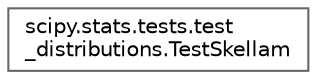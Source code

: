digraph "Graphical Class Hierarchy"
{
 // LATEX_PDF_SIZE
  bgcolor="transparent";
  edge [fontname=Helvetica,fontsize=10,labelfontname=Helvetica,labelfontsize=10];
  node [fontname=Helvetica,fontsize=10,shape=box,height=0.2,width=0.4];
  rankdir="LR";
  Node0 [id="Node000000",label="scipy.stats.tests.test\l_distributions.TestSkellam",height=0.2,width=0.4,color="grey40", fillcolor="white", style="filled",URL="$de/d49/classscipy_1_1stats_1_1tests_1_1test__distributions_1_1TestSkellam.html",tooltip=" "];
}

